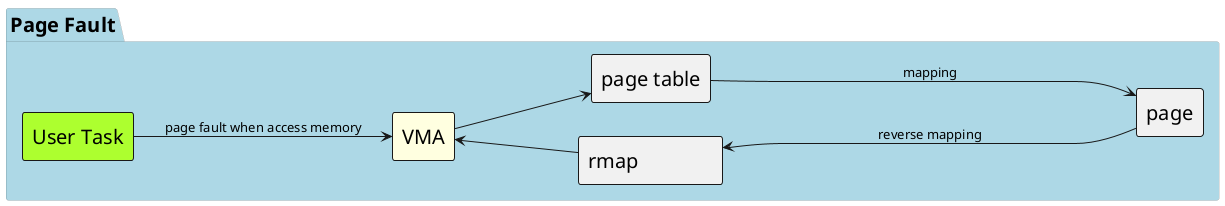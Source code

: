 @startuml
scale 1/1
left to right direction
skinparam Component {
    FontSize 20
    BorderThickness 1
}
skinparam ComponentStyle rectangle
skinparam Package {
    FontSize 20
    BorderThickness 0
}

'skinparam ArrowFontSize 20

package "Page Fault" #LightBlue {
    component "User Task" as ut1 #GreenYellow
    component "VMA" as v1 #LightYellow
    component "rmap\t\t" as rmap1
    [page]
    component "page table" as pt1

    [ut1]-->[v1] : page fault when access memory
    [v1]--->[pt1]
    [pt1]------>[page] : mapping
    [v1]<---[rmap1]
    [rmap1]<------[page] : reverse mapping
}

@enduml